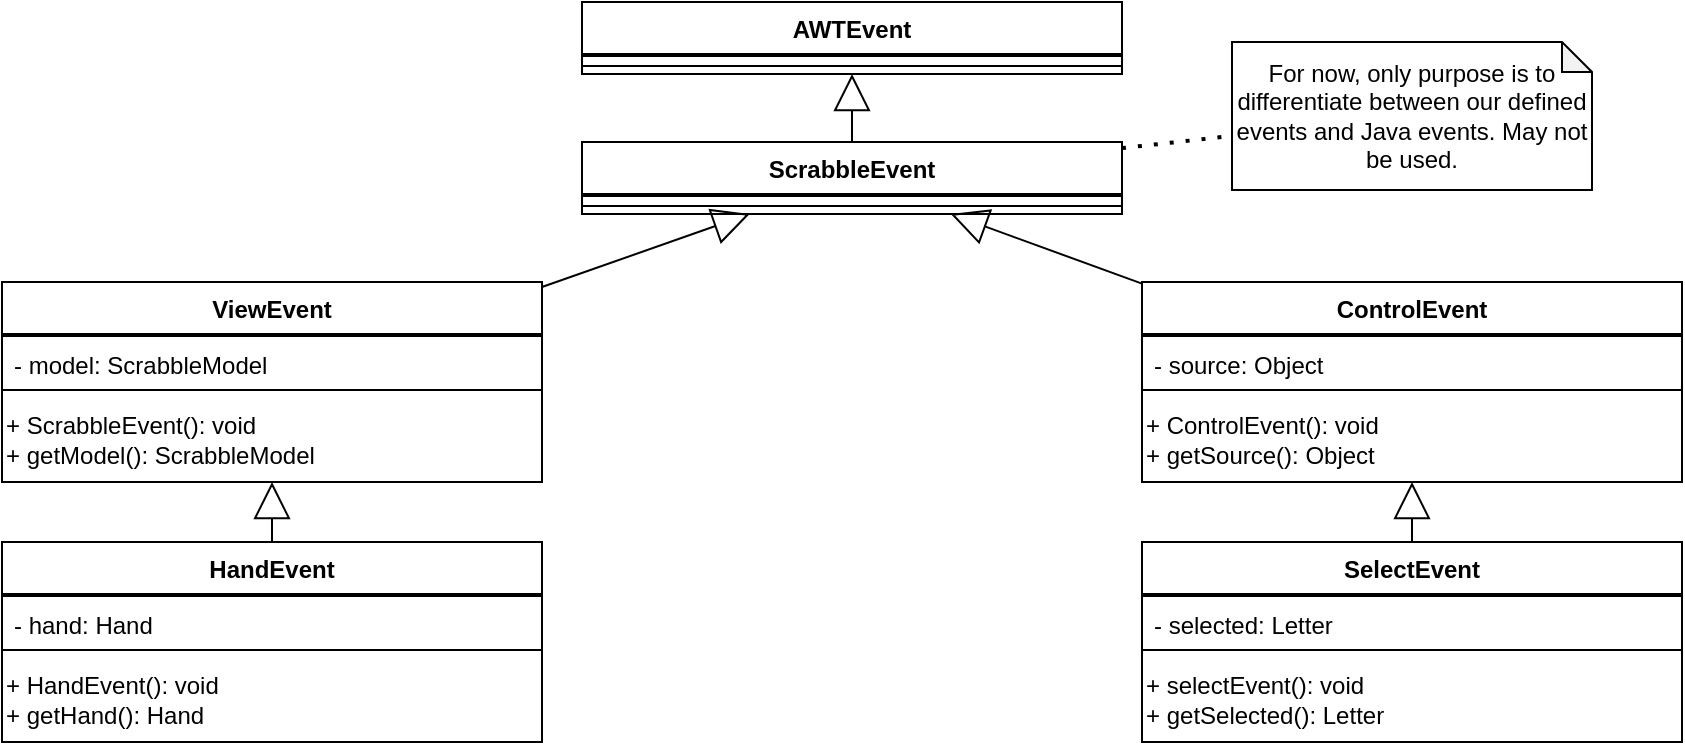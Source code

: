 <mxfile version="15.5.4" type="embed"><diagram id="WGN4KWLR9Hr2ETXDH9Bs" name="Page-1"><mxGraphModel dx="899" dy="697" grid="1" gridSize="10" guides="1" tooltips="1" connect="1" arrows="1" fold="1" page="1" pageScale="1" pageWidth="850" pageHeight="1100" math="0" shadow="0"><root><mxCell id="0"/><mxCell id="1" parent="0"/><mxCell id="2" value="ViewEvent" style="swimlane;fontStyle=1;align=center;verticalAlign=top;childLayout=stackLayout;horizontal=1;startSize=26;horizontalStack=0;resizeParent=1;resizeParentMax=0;resizeLast=0;collapsible=1;marginBottom=0;" vertex="1" parent="1"><mxGeometry y="160" width="270" height="100" as="geometry"/></mxCell><mxCell id="3" value="" style="line;strokeWidth=1;fillColor=none;align=left;verticalAlign=middle;spacingTop=-1;spacingLeft=3;spacingRight=3;rotatable=0;labelPosition=right;points=[];portConstraint=eastwest;" vertex="1" parent="2"><mxGeometry y="26" width="270" height="2" as="geometry"/></mxCell><mxCell id="4" value="- model: ScrabbleModel" style="text;strokeColor=none;fillColor=none;align=left;verticalAlign=top;spacingLeft=4;spacingRight=4;overflow=hidden;rotatable=0;points=[[0,0.5],[1,0.5]];portConstraint=eastwest;" vertex="1" parent="2"><mxGeometry y="28" width="270" height="22" as="geometry"/></mxCell><mxCell id="5" value="" style="line;strokeWidth=1;fillColor=none;align=left;verticalAlign=middle;spacingTop=-1;spacingLeft=3;spacingRight=3;rotatable=0;labelPosition=right;points=[];portConstraint=eastwest;" vertex="1" parent="2"><mxGeometry y="50" width="270" height="8" as="geometry"/></mxCell><mxCell id="6" value="&lt;span&gt;+ ScrabbleEvent(): void&lt;br&gt;+ getModel(): ScrabbleModel&lt;br&gt;&lt;/span&gt;" style="text;html=1;strokeColor=none;fillColor=none;align=left;verticalAlign=middle;whiteSpace=wrap;rounded=0;" vertex="1" parent="2"><mxGeometry y="58" width="270" height="42" as="geometry"/></mxCell><mxCell id="7" value="" style="endArrow=block;endSize=16;endFill=0;html=1;rounded=0;" edge="1" parent="1" source="2" target="23"><mxGeometry width="160" relative="1" as="geometry"><mxPoint x="644.5" y="2" as="sourcePoint"/><mxPoint x="370" y="150" as="targetPoint"/></mxGeometry></mxCell><mxCell id="8" value="AWTEvent" style="swimlane;fontStyle=1;align=center;verticalAlign=top;childLayout=stackLayout;horizontal=1;startSize=26;horizontalStack=0;resizeParent=1;resizeParentMax=0;resizeLast=0;collapsible=1;marginBottom=0;" vertex="1" parent="1"><mxGeometry x="290" y="20" width="270" height="36" as="geometry"/></mxCell><mxCell id="9" value="" style="line;strokeWidth=1;fillColor=none;align=left;verticalAlign=middle;spacingTop=-1;spacingLeft=3;spacingRight=3;rotatable=0;labelPosition=right;points=[];portConstraint=eastwest;" vertex="1" parent="8"><mxGeometry y="26" width="270" height="2" as="geometry"/></mxCell><mxCell id="10" value="" style="line;strokeWidth=1;fillColor=none;align=left;verticalAlign=middle;spacingTop=-1;spacingLeft=3;spacingRight=3;rotatable=0;labelPosition=right;points=[];portConstraint=eastwest;" vertex="1" parent="8"><mxGeometry y="28" width="270" height="8" as="geometry"/></mxCell><mxCell id="11" value="ControlEvent" style="swimlane;fontStyle=1;align=center;verticalAlign=top;childLayout=stackLayout;horizontal=1;startSize=26;horizontalStack=0;resizeParent=1;resizeParentMax=0;resizeLast=0;collapsible=1;marginBottom=0;" vertex="1" parent="1"><mxGeometry x="570" y="160" width="270" height="100" as="geometry"/></mxCell><mxCell id="12" value="" style="line;strokeWidth=1;fillColor=none;align=left;verticalAlign=middle;spacingTop=-1;spacingLeft=3;spacingRight=3;rotatable=0;labelPosition=right;points=[];portConstraint=eastwest;" vertex="1" parent="11"><mxGeometry y="26" width="270" height="2" as="geometry"/></mxCell><mxCell id="13" value="- source: Object" style="text;strokeColor=none;fillColor=none;align=left;verticalAlign=top;spacingLeft=4;spacingRight=4;overflow=hidden;rotatable=0;points=[[0,0.5],[1,0.5]];portConstraint=eastwest;" vertex="1" parent="11"><mxGeometry y="28" width="270" height="22" as="geometry"/></mxCell><mxCell id="14" value="" style="line;strokeWidth=1;fillColor=none;align=left;verticalAlign=middle;spacingTop=-1;spacingLeft=3;spacingRight=3;rotatable=0;labelPosition=right;points=[];portConstraint=eastwest;" vertex="1" parent="11"><mxGeometry y="50" width="270" height="8" as="geometry"/></mxCell><mxCell id="15" value="&lt;span&gt;+ ControlEvent(): void&lt;br&gt;+ getSource(): Object&lt;br&gt;&lt;/span&gt;" style="text;html=1;strokeColor=none;fillColor=none;align=left;verticalAlign=middle;whiteSpace=wrap;rounded=0;" vertex="1" parent="11"><mxGeometry y="58" width="270" height="42" as="geometry"/></mxCell><mxCell id="16" value="" style="endArrow=block;endSize=16;endFill=0;html=1;rounded=0;" edge="1" parent="1" source="11" target="23"><mxGeometry width="160" relative="1" as="geometry"><mxPoint x="308.529" y="220" as="sourcePoint"/><mxPoint x="460" y="150" as="targetPoint"/></mxGeometry></mxCell><mxCell id="17" value="SelectEvent" style="swimlane;fontStyle=1;align=center;verticalAlign=top;childLayout=stackLayout;horizontal=1;startSize=26;horizontalStack=0;resizeParent=1;resizeParentMax=0;resizeLast=0;collapsible=1;marginBottom=0;" vertex="1" parent="1"><mxGeometry x="570" y="290" width="270" height="100" as="geometry"/></mxCell><mxCell id="18" value="" style="line;strokeWidth=1;fillColor=none;align=left;verticalAlign=middle;spacingTop=-1;spacingLeft=3;spacingRight=3;rotatable=0;labelPosition=right;points=[];portConstraint=eastwest;" vertex="1" parent="17"><mxGeometry y="26" width="270" height="2" as="geometry"/></mxCell><mxCell id="19" value="- selected: Letter" style="text;strokeColor=none;fillColor=none;align=left;verticalAlign=top;spacingLeft=4;spacingRight=4;overflow=hidden;rotatable=0;points=[[0,0.5],[1,0.5]];portConstraint=eastwest;" vertex="1" parent="17"><mxGeometry y="28" width="270" height="22" as="geometry"/></mxCell><mxCell id="20" value="" style="line;strokeWidth=1;fillColor=none;align=left;verticalAlign=middle;spacingTop=-1;spacingLeft=3;spacingRight=3;rotatable=0;labelPosition=right;points=[];portConstraint=eastwest;" vertex="1" parent="17"><mxGeometry y="50" width="270" height="8" as="geometry"/></mxCell><mxCell id="21" value="&lt;span&gt;+ selectEvent(): void&lt;br&gt;+ getSelected(): Letter&lt;br&gt;&lt;/span&gt;" style="text;html=1;strokeColor=none;fillColor=none;align=left;verticalAlign=middle;whiteSpace=wrap;rounded=0;" vertex="1" parent="17"><mxGeometry y="58" width="270" height="42" as="geometry"/></mxCell><mxCell id="22" value="" style="endArrow=block;endSize=16;endFill=0;html=1;rounded=0;" edge="1" parent="1" source="17" target="11"><mxGeometry width="160" relative="1" as="geometry"><mxPoint x="511.863" y="220" as="sourcePoint"/><mxPoint x="448.529" y="186" as="targetPoint"/></mxGeometry></mxCell><mxCell id="23" value="ScrabbleEvent" style="swimlane;fontStyle=1;align=center;verticalAlign=top;childLayout=stackLayout;horizontal=1;startSize=26;horizontalStack=0;resizeParent=1;resizeParentMax=0;resizeLast=0;collapsible=1;marginBottom=0;" vertex="1" parent="1"><mxGeometry x="290" y="90" width="270" height="36" as="geometry"/></mxCell><mxCell id="24" value="" style="line;strokeWidth=1;fillColor=none;align=left;verticalAlign=middle;spacingTop=-1;spacingLeft=3;spacingRight=3;rotatable=0;labelPosition=right;points=[];portConstraint=eastwest;" vertex="1" parent="23"><mxGeometry y="26" width="270" height="2" as="geometry"/></mxCell><mxCell id="25" value="" style="line;strokeWidth=1;fillColor=none;align=left;verticalAlign=middle;spacingTop=-1;spacingLeft=3;spacingRight=3;rotatable=0;labelPosition=right;points=[];portConstraint=eastwest;" vertex="1" parent="23"><mxGeometry y="28" width="270" height="8" as="geometry"/></mxCell><mxCell id="26" value="" style="endArrow=block;endSize=16;endFill=0;html=1;rounded=0;" edge="1" parent="1" source="23" target="8"><mxGeometry width="160" relative="1" as="geometry"><mxPoint x="294.211" y="220" as="sourcePoint"/><mxPoint x="393.684" y="136" as="targetPoint"/></mxGeometry></mxCell><mxCell id="27" value="For now, only purpose is to differentiate between our defined events and Java events. May not be used." style="shape=note;whiteSpace=wrap;html=1;backgroundOutline=1;darkOpacity=0.05;size=15;" vertex="1" parent="1"><mxGeometry x="615" y="40" width="180" height="74" as="geometry"/></mxCell><mxCell id="28" value="" style="endArrow=none;dashed=1;html=1;dashPattern=1 3;strokeWidth=2;rounded=0;" edge="1" parent="1" source="23" target="27"><mxGeometry width="50" height="50" relative="1" as="geometry"><mxPoint x="430" y="180" as="sourcePoint"/><mxPoint x="480" y="130" as="targetPoint"/></mxGeometry></mxCell><mxCell id="29" value="HandEvent" style="swimlane;fontStyle=1;align=center;verticalAlign=top;childLayout=stackLayout;horizontal=1;startSize=26;horizontalStack=0;resizeParent=1;resizeParentMax=0;resizeLast=0;collapsible=1;marginBottom=0;" vertex="1" parent="1"><mxGeometry y="290" width="270" height="100" as="geometry"/></mxCell><mxCell id="30" value="" style="line;strokeWidth=1;fillColor=none;align=left;verticalAlign=middle;spacingTop=-1;spacingLeft=3;spacingRight=3;rotatable=0;labelPosition=right;points=[];portConstraint=eastwest;" vertex="1" parent="29"><mxGeometry y="26" width="270" height="2" as="geometry"/></mxCell><mxCell id="31" value="- hand: Hand" style="text;strokeColor=none;fillColor=none;align=left;verticalAlign=top;spacingLeft=4;spacingRight=4;overflow=hidden;rotatable=0;points=[[0,0.5],[1,0.5]];portConstraint=eastwest;" vertex="1" parent="29"><mxGeometry y="28" width="270" height="22" as="geometry"/></mxCell><mxCell id="32" value="" style="line;strokeWidth=1;fillColor=none;align=left;verticalAlign=middle;spacingTop=-1;spacingLeft=3;spacingRight=3;rotatable=0;labelPosition=right;points=[];portConstraint=eastwest;" vertex="1" parent="29"><mxGeometry y="50" width="270" height="8" as="geometry"/></mxCell><mxCell id="33" value="&lt;span&gt;+ HandEvent(): void&lt;br&gt;+ getHand(): Hand&lt;br&gt;&lt;/span&gt;" style="text;html=1;strokeColor=none;fillColor=none;align=left;verticalAlign=middle;whiteSpace=wrap;rounded=0;" vertex="1" parent="29"><mxGeometry y="58" width="270" height="42" as="geometry"/></mxCell><mxCell id="34" value="" style="endArrow=block;endSize=16;endFill=0;html=1;rounded=0;" edge="1" parent="1" source="29" target="2"><mxGeometry width="160" relative="1" as="geometry"><mxPoint x="280" y="172.517" as="sourcePoint"/><mxPoint x="383.824" y="136" as="targetPoint"/></mxGeometry></mxCell></root></mxGraphModel></diagram></mxfile>